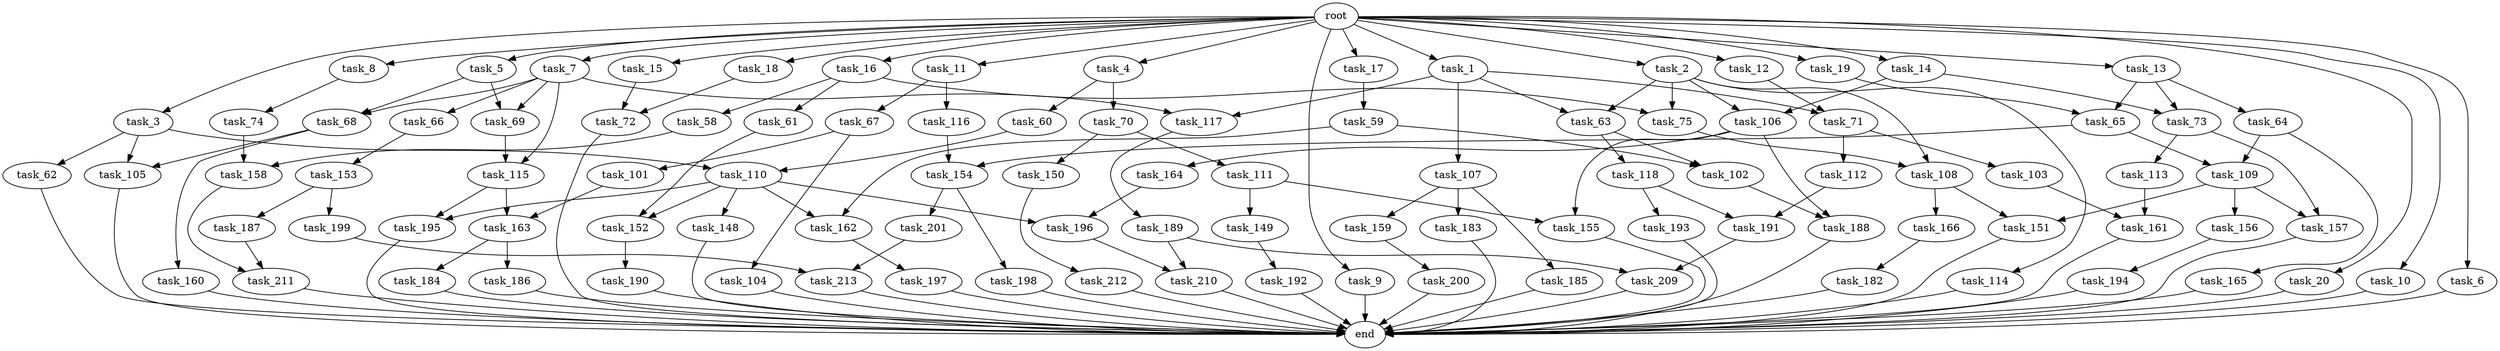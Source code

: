 digraph G {
  task_116 [size="549755813888.000000"];
  task_105 [size="910533066752.000000"];
  task_163 [size="833223655424.000000"];
  task_15 [size="1024.000000"];
  task_102 [size="970662608896.000000"];
  task_212 [size="77309411328.000000"];
  task_184 [size="858993459200.000000"];
  task_153 [size="34359738368.000000"];
  task_191 [size="523986010112.000000"];
  task_7 [size="1024.000000"];
  task_104 [size="34359738368.000000"];
  task_166 [size="77309411328.000000"];
  task_75 [size="627065225216.000000"];
  task_154 [size="1168231104512.000000"];
  task_106 [size="386547056640.000000"];
  task_117 [size="1073741824000.000000"];
  task_155 [size="1116691496960.000000"];
  task_72 [size="352187318272.000000"];
  task_9 [size="1024.000000"];
  task_196 [size="936302870528.000000"];
  task_74 [size="34359738368.000000"];
  task_112 [size="137438953472.000000"];
  task_185 [size="214748364800.000000"];
  task_59 [size="695784701952.000000"];
  task_164 [size="695784701952.000000"];
  task_118 [size="420906795008.000000"];
  task_73 [size="386547056640.000000"];
  task_64 [size="77309411328.000000"];
  task_198 [size="137438953472.000000"];
  task_65 [size="386547056640.000000"];
  task_150 [size="858993459200.000000"];
  task_18 [size="1024.000000"];
  task_188 [size="1116691496960.000000"];
  task_63 [size="936302870528.000000"];
  task_68 [size="764504178688.000000"];
  task_115 [size="249108103168.000000"];
  task_58 [size="549755813888.000000"];
  task_160 [size="695784701952.000000"];
  task_190 [size="858993459200.000000"];
  task_61 [size="549755813888.000000"];
  task_156 [size="137438953472.000000"];
  task_1 [size="1024.000000"];
  task_159 [size="214748364800.000000"];
  task_157 [size="214748364800.000000"];
  task_109 [size="1168231104512.000000"];
  task_210 [size="498216206336.000000"];
  task_201 [size="137438953472.000000"];
  task_189 [size="137438953472.000000"];
  task_69 [size="764504178688.000000"];
  task_162 [size="627065225216.000000"];
  task_20 [size="1024.000000"];
  task_194 [size="420906795008.000000"];
  task_62 [size="214748364800.000000"];
  task_66 [size="214748364800.000000"];
  task_19 [size="1024.000000"];
  task_161 [size="936302870528.000000"];
  task_213 [size="111669149696.000000"];
  task_195 [size="214748364800.000000"];
  end [size="0.000000"];
  task_192 [size="420906795008.000000"];
  task_11 [size="1024.000000"];
  task_4 [size="1024.000000"];
  task_60 [size="549755813888.000000"];
  task_10 [size="1024.000000"];
  task_193 [size="309237645312.000000"];
  task_158 [size="627065225216.000000"];
  task_8 [size="1024.000000"];
  task_70 [size="549755813888.000000"];
  task_71 [size="1408749273088.000000"];
  task_67 [size="549755813888.000000"];
  task_14 [size="1024.000000"];
  task_12 [size="1024.000000"];
  task_13 [size="1024.000000"];
  task_187 [size="214748364800.000000"];
  task_108 [size="386547056640.000000"];
  task_3 [size="1024.000000"];
  task_114 [size="77309411328.000000"];
  task_151 [size="214748364800.000000"];
  task_103 [size="137438953472.000000"];
  task_113 [size="77309411328.000000"];
  task_6 [size="1024.000000"];
  task_186 [size="858993459200.000000"];
  task_2 [size="1024.000000"];
  task_209 [size="1279900254208.000000"];
  task_197 [size="695784701952.000000"];
  task_183 [size="214748364800.000000"];
  task_107 [size="858993459200.000000"];
  task_182 [size="420906795008.000000"];
  task_211 [size="386547056640.000000"];
  task_149 [size="420906795008.000000"];
  task_17 [size="1024.000000"];
  task_165 [size="858993459200.000000"];
  task_200 [size="858993459200.000000"];
  root [size="0.000000"];
  task_148 [size="77309411328.000000"];
  task_101 [size="34359738368.000000"];
  task_16 [size="1024.000000"];
  task_199 [size="214748364800.000000"];
  task_152 [size="154618822656.000000"];
  task_5 [size="1024.000000"];
  task_110 [size="292057776128.000000"];
  task_111 [size="858993459200.000000"];

  task_116 -> task_154 [size="838860800.000000"];
  task_105 -> end [size="1.000000"];
  task_163 -> task_184 [size="838860800.000000"];
  task_163 -> task_186 [size="838860800.000000"];
  task_15 -> task_72 [size="134217728.000000"];
  task_102 -> task_188 [size="411041792.000000"];
  task_212 -> end [size="1.000000"];
  task_184 -> end [size="1.000000"];
  task_153 -> task_199 [size="209715200.000000"];
  task_153 -> task_187 [size="209715200.000000"];
  task_191 -> task_209 [size="838860800.000000"];
  task_7 -> task_66 [size="209715200.000000"];
  task_7 -> task_117 [size="209715200.000000"];
  task_7 -> task_69 [size="209715200.000000"];
  task_7 -> task_68 [size="209715200.000000"];
  task_7 -> task_115 [size="209715200.000000"];
  task_104 -> end [size="1.000000"];
  task_166 -> task_182 [size="411041792.000000"];
  task_75 -> task_108 [size="301989888.000000"];
  task_154 -> task_201 [size="134217728.000000"];
  task_154 -> task_198 [size="134217728.000000"];
  task_106 -> task_164 [size="679477248.000000"];
  task_106 -> task_155 [size="679477248.000000"];
  task_106 -> task_188 [size="679477248.000000"];
  task_117 -> task_189 [size="134217728.000000"];
  task_155 -> end [size="1.000000"];
  task_72 -> end [size="1.000000"];
  task_9 -> end [size="1.000000"];
  task_196 -> task_210 [size="75497472.000000"];
  task_74 -> task_158 [size="536870912.000000"];
  task_112 -> task_191 [size="209715200.000000"];
  task_185 -> end [size="1.000000"];
  task_59 -> task_162 [size="536870912.000000"];
  task_59 -> task_102 [size="536870912.000000"];
  task_164 -> task_196 [size="838860800.000000"];
  task_118 -> task_193 [size="301989888.000000"];
  task_118 -> task_191 [size="301989888.000000"];
  task_73 -> task_113 [size="75497472.000000"];
  task_73 -> task_157 [size="75497472.000000"];
  task_64 -> task_109 [size="838860800.000000"];
  task_64 -> task_165 [size="838860800.000000"];
  task_198 -> end [size="1.000000"];
  task_65 -> task_109 [size="301989888.000000"];
  task_65 -> task_154 [size="301989888.000000"];
  task_150 -> task_212 [size="75497472.000000"];
  task_18 -> task_72 [size="209715200.000000"];
  task_188 -> end [size="1.000000"];
  task_63 -> task_118 [size="411041792.000000"];
  task_63 -> task_102 [size="411041792.000000"];
  task_68 -> task_160 [size="679477248.000000"];
  task_68 -> task_105 [size="679477248.000000"];
  task_115 -> task_163 [size="134217728.000000"];
  task_115 -> task_195 [size="134217728.000000"];
  task_58 -> task_158 [size="75497472.000000"];
  task_160 -> end [size="1.000000"];
  task_190 -> end [size="1.000000"];
  task_61 -> task_152 [size="75497472.000000"];
  task_156 -> task_194 [size="411041792.000000"];
  task_1 -> task_63 [size="838860800.000000"];
  task_1 -> task_117 [size="838860800.000000"];
  task_1 -> task_107 [size="838860800.000000"];
  task_1 -> task_71 [size="838860800.000000"];
  task_159 -> task_200 [size="838860800.000000"];
  task_157 -> end [size="1.000000"];
  task_109 -> task_156 [size="134217728.000000"];
  task_109 -> task_157 [size="134217728.000000"];
  task_109 -> task_151 [size="134217728.000000"];
  task_210 -> end [size="1.000000"];
  task_201 -> task_213 [size="33554432.000000"];
  task_189 -> task_210 [size="411041792.000000"];
  task_189 -> task_209 [size="411041792.000000"];
  task_69 -> task_115 [size="33554432.000000"];
  task_162 -> task_197 [size="679477248.000000"];
  task_20 -> end [size="1.000000"];
  task_194 -> end [size="1.000000"];
  task_62 -> end [size="1.000000"];
  task_66 -> task_153 [size="33554432.000000"];
  task_19 -> task_65 [size="301989888.000000"];
  task_161 -> end [size="1.000000"];
  task_213 -> end [size="1.000000"];
  task_195 -> end [size="1.000000"];
  task_192 -> end [size="1.000000"];
  task_11 -> task_116 [size="536870912.000000"];
  task_11 -> task_67 [size="536870912.000000"];
  task_4 -> task_60 [size="536870912.000000"];
  task_4 -> task_70 [size="536870912.000000"];
  task_60 -> task_110 [size="75497472.000000"];
  task_10 -> end [size="1.000000"];
  task_193 -> end [size="1.000000"];
  task_158 -> task_211 [size="75497472.000000"];
  task_8 -> task_74 [size="33554432.000000"];
  task_70 -> task_150 [size="838860800.000000"];
  task_70 -> task_111 [size="838860800.000000"];
  task_71 -> task_112 [size="134217728.000000"];
  task_71 -> task_103 [size="134217728.000000"];
  task_67 -> task_101 [size="33554432.000000"];
  task_67 -> task_104 [size="33554432.000000"];
  task_14 -> task_73 [size="301989888.000000"];
  task_14 -> task_106 [size="301989888.000000"];
  task_12 -> task_71 [size="536870912.000000"];
  task_13 -> task_65 [size="75497472.000000"];
  task_13 -> task_73 [size="75497472.000000"];
  task_13 -> task_64 [size="75497472.000000"];
  task_187 -> task_211 [size="301989888.000000"];
  task_108 -> task_166 [size="75497472.000000"];
  task_108 -> task_151 [size="75497472.000000"];
  task_3 -> task_110 [size="209715200.000000"];
  task_3 -> task_105 [size="209715200.000000"];
  task_3 -> task_62 [size="209715200.000000"];
  task_114 -> end [size="1.000000"];
  task_151 -> end [size="1.000000"];
  task_103 -> task_161 [size="838860800.000000"];
  task_113 -> task_161 [size="75497472.000000"];
  task_6 -> end [size="1.000000"];
  task_186 -> end [size="1.000000"];
  task_2 -> task_63 [size="75497472.000000"];
  task_2 -> task_75 [size="75497472.000000"];
  task_2 -> task_108 [size="75497472.000000"];
  task_2 -> task_114 [size="75497472.000000"];
  task_2 -> task_106 [size="75497472.000000"];
  task_209 -> end [size="1.000000"];
  task_197 -> end [size="1.000000"];
  task_183 -> end [size="1.000000"];
  task_107 -> task_185 [size="209715200.000000"];
  task_107 -> task_183 [size="209715200.000000"];
  task_107 -> task_159 [size="209715200.000000"];
  task_182 -> end [size="1.000000"];
  task_211 -> end [size="1.000000"];
  task_149 -> task_192 [size="411041792.000000"];
  task_17 -> task_59 [size="679477248.000000"];
  task_165 -> end [size="1.000000"];
  task_200 -> end [size="1.000000"];
  root -> task_13 [size="1.000000"];
  root -> task_17 [size="1.000000"];
  root -> task_3 [size="1.000000"];
  root -> task_4 [size="1.000000"];
  root -> task_20 [size="1.000000"];
  root -> task_15 [size="1.000000"];
  root -> task_10 [size="1.000000"];
  root -> task_6 [size="1.000000"];
  root -> task_11 [size="1.000000"];
  root -> task_9 [size="1.000000"];
  root -> task_16 [size="1.000000"];
  root -> task_8 [size="1.000000"];
  root -> task_18 [size="1.000000"];
  root -> task_1 [size="1.000000"];
  root -> task_5 [size="1.000000"];
  root -> task_19 [size="1.000000"];
  root -> task_2 [size="1.000000"];
  root -> task_14 [size="1.000000"];
  root -> task_7 [size="1.000000"];
  root -> task_12 [size="1.000000"];
  task_148 -> end [size="1.000000"];
  task_101 -> task_163 [size="679477248.000000"];
  task_16 -> task_58 [size="536870912.000000"];
  task_16 -> task_75 [size="536870912.000000"];
  task_16 -> task_61 [size="536870912.000000"];
  task_199 -> task_213 [size="75497472.000000"];
  task_152 -> task_190 [size="838860800.000000"];
  task_5 -> task_68 [size="536870912.000000"];
  task_5 -> task_69 [size="536870912.000000"];
  task_110 -> task_195 [size="75497472.000000"];
  task_110 -> task_162 [size="75497472.000000"];
  task_110 -> task_196 [size="75497472.000000"];
  task_110 -> task_148 [size="75497472.000000"];
  task_110 -> task_152 [size="75497472.000000"];
  task_111 -> task_149 [size="411041792.000000"];
  task_111 -> task_155 [size="411041792.000000"];
}

